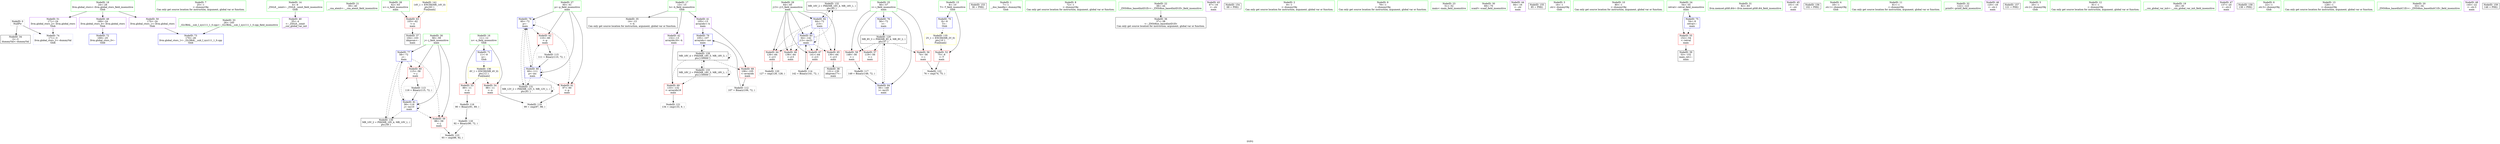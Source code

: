 digraph "SVFG" {
	label="SVFG";

	Node0x55f3ec860cc0 [shape=record,color=grey,label="{NodeID: 0\nNullPtr}"];
	Node0x55f3ec860cc0 -> Node0x55f3ec8765b0[style=solid];
	Node0x55f3ec860cc0 -> Node0x55f3ec879830[style=solid];
	Node0x55f3ec861110 [shape=record,color=green,label="{NodeID: 7\n25\<--1\n\<--dummyObj\nCan only get source location for instruction, argument, global var or function.}"];
	Node0x55f3ec8754d0 [shape=record,color=green,label="{NodeID: 14\n4\<--6\n_ZStL8__ioinit\<--_ZStL8__ioinit_field_insensitive\nGlob }"];
	Node0x55f3ec8754d0 -> Node0x55f3ec876b20[style=solid];
	Node0x55f3ec8759d0 [shape=record,color=green,label="{NodeID: 21\n39\<--40\n__cxa_atexit\<--__cxa_atexit_field_insensitive\n}"];
	Node0x55f3ec876010 [shape=record,color=green,label="{NodeID: 28\n62\<--63\nx\<--x_field_insensitive\nmain\n}"];
	Node0x55f3ec876010 -> Node0x55f3ec878e80[style=solid];
	Node0x55f3ec87c6a0 [shape=record,color=grey,label="{NodeID: 118\n92 = Binary(90, 72, )\n}"];
	Node0x55f3ec87c6a0 -> Node0x55f3ec87ce20[style=solid];
	Node0x55f3ec8766b0 [shape=record,color=black,label="{NodeID: 35\n14\<--13\n\<--h\nCan only get source location for instruction, argument, global var or function.}"];
	Node0x55f3ec876cc0 [shape=record,color=purple,label="{NodeID: 42\n132\<--13\narrayidx18\<--h\nmain\n}"];
	Node0x55f3ec876cc0 -> Node0x55f3ec879360[style=solid];
	Node0x55f3ec882cd0 [shape=record,color=black,label="{NodeID: 132\nMR_16V_2 = PHI(MR_16V_4, MR_16V_1, )\npts\{65 \}\n}"];
	Node0x55f3ec882cd0 -> Node0x55f3ec879ee0[style=dashed];
	Node0x55f3ec878290 [shape=record,color=purple,label="{NodeID: 49\n169\<--24\nllvm.global_ctors_0\<--llvm.global_ctors\nGlob }"];
	Node0x55f3ec878290 -> Node0x55f3ec879630[style=solid];
	Node0x55f3ec8788d0 [shape=record,color=red,label="{NodeID: 56\n74\<--56\n\<--i\nmain\n}"];
	Node0x55f3ec8788d0 -> Node0x55f3ec87cca0[style=solid];
	Node0x55f3ec878e80 [shape=record,color=red,label="{NodeID: 63\n103\<--62\n\<--x\nmain\n}"];
	Node0x55f3ec878e80 -> Node0x55f3ec8768b0[style=solid];
	Node0x55f3ec88aa40 [shape=record,color=black,label="{NodeID: 153\n36 = PHI()\n}"];
	Node0x55f3ec879430 [shape=record,color=blue,label="{NodeID: 70\n8\<--9\nT\<--\nGlob }"];
	Node0x55f3ec879430 -> Node0x55f3ec883bd0[style=dashed];
	Node0x55f3ec879ad0 [shape=record,color=blue,label="{NodeID: 77\n58\<--72\nj\<--\nmain\n}"];
	Node0x55f3ec879ad0 -> Node0x55f3ec878b40[style=dashed];
	Node0x55f3ec879ad0 -> Node0x55f3ec878c10[style=dashed];
	Node0x55f3ec879ad0 -> Node0x55f3ec879e10[style=dashed];
	Node0x55f3ec879ad0 -> Node0x55f3ec8822d0[style=dashed];
	Node0x55f3ec87a080 [shape=record,color=blue,label="{NodeID: 84\n56\<--149\ni\<--inc25\nmain\n}"];
	Node0x55f3ec87a080 -> Node0x55f3ec881dd0[style=dashed];
	Node0x55f3ec8614d0 [shape=record,color=green,label="{NodeID: 1\n7\<--1\n__dso_handle\<--dummyObj\nGlob }"];
	Node0x55f3ec8611a0 [shape=record,color=green,label="{NodeID: 8\n72\<--1\n\<--dummyObj\nCan only get source location for instruction, argument, global var or function.}"];
	Node0x55f3ec875560 [shape=record,color=green,label="{NodeID: 15\n8\<--10\nT\<--T_field_insensitive\nGlob }"];
	Node0x55f3ec875560 -> Node0x55f3ec878590[style=solid];
	Node0x55f3ec875560 -> Node0x55f3ec879430[style=solid];
	Node0x55f3ec875ad0 [shape=record,color=green,label="{NodeID: 22\n38\<--44\n_ZNSt8ios_base4InitD1Ev\<--_ZNSt8ios_base4InitD1Ev_field_insensitive\n}"];
	Node0x55f3ec875ad0 -> Node0x55f3ec8767b0[style=solid];
	Node0x55f3ec87bda0 [shape=record,color=grey,label="{NodeID: 112\n107 = Binary(106, 72, )\n}"];
	Node0x55f3ec87bda0 -> Node0x55f3ec879c70[style=solid];
	Node0x55f3ec8760e0 [shape=record,color=green,label="{NodeID: 29\n64\<--65\nj13\<--j13_field_insensitive\nmain\n}"];
	Node0x55f3ec8760e0 -> Node0x55f3ec878f50[style=solid];
	Node0x55f3ec8760e0 -> Node0x55f3ec879020[style=solid];
	Node0x55f3ec8760e0 -> Node0x55f3ec8790f0[style=solid];
	Node0x55f3ec8760e0 -> Node0x55f3ec8791c0[style=solid];
	Node0x55f3ec8760e0 -> Node0x55f3ec879ee0[style=solid];
	Node0x55f3ec8760e0 -> Node0x55f3ec879fb0[style=solid];
	Node0x55f3ec87c820 [shape=record,color=grey,label="{NodeID: 119\n99 = cmp(97, 98, )\n}"];
	Node0x55f3ec8767b0 [shape=record,color=black,label="{NodeID: 36\n37\<--38\n\<--_ZNSt8ios_base4InitD1Ev\nCan only get source location for instruction, argument, global var or function.}"];
	Node0x55f3ec876d90 [shape=record,color=purple,label="{NodeID: 43\n67\<--16\n\<--.str\nmain\n}"];
	Node0x55f3ec8831d0 [shape=record,color=black,label="{NodeID: 133\nMR_18V_2 = PHI(MR_18V_3, MR_18V_1, )\npts\{150000 \}\n}"];
	Node0x55f3ec8831d0 -> Node0x55f3ec879360[style=dashed];
	Node0x55f3ec8831d0 -> Node0x55f3ec8818d0[style=dashed];
	Node0x55f3ec8831d0 -> Node0x55f3ec8831d0[style=dashed];
	Node0x55f3ec878390 [shape=record,color=purple,label="{NodeID: 50\n170\<--24\nllvm.global_ctors_1\<--llvm.global_ctors\nGlob }"];
	Node0x55f3ec878390 -> Node0x55f3ec879730[style=solid];
	Node0x55f3ec8789a0 [shape=record,color=red,label="{NodeID: 57\n119\<--56\n\<--i\nmain\n}"];
	Node0x55f3ec878f50 [shape=record,color=red,label="{NodeID: 64\n126\<--64\n\<--j13\nmain\n}"];
	Node0x55f3ec878f50 -> Node0x55f3ec87c9a0[style=solid];
	Node0x55f3ec88ab40 [shape=record,color=black,label="{NodeID: 154\n68 = PHI()\n}"];
	Node0x55f3ec879530 [shape=record,color=blue,label="{NodeID: 71\n11\<--9\nn\<--\nGlob }"];
	Node0x55f3ec879530 -> Node0x55f3ec8846f0[style=dashed];
	Node0x55f3ec879ba0 [shape=record,color=blue,label="{NodeID: 78\n60\<--72\np\<--\nmain\n}"];
	Node0x55f3ec879ba0 -> Node0x55f3ec878ce0[style=dashed];
	Node0x55f3ec879ba0 -> Node0x55f3ec878db0[style=dashed];
	Node0x55f3ec879ba0 -> Node0x55f3ec879ba0[style=dashed];
	Node0x55f3ec879ba0 -> Node0x55f3ec879d40[style=dashed];
	Node0x55f3ec879ba0 -> Node0x55f3ec8827d0[style=dashed];
	Node0x55f3ec861020 [shape=record,color=green,label="{NodeID: 2\n9\<--1\n\<--dummyObj\nCan only get source location for instruction, argument, global var or function.}"];
	Node0x55f3ec862460 [shape=record,color=green,label="{NodeID: 9\n79\<--1\n\<--dummyObj\nCan only get source location for instruction, argument, global var or function.}"];
	Node0x55f3ec8755f0 [shape=record,color=green,label="{NodeID: 16\n11\<--12\nn\<--n_field_insensitive\nGlob }"];
	Node0x55f3ec8755f0 -> Node0x55f3ec878660[style=solid];
	Node0x55f3ec8755f0 -> Node0x55f3ec878730[style=solid];
	Node0x55f3ec8755f0 -> Node0x55f3ec879530[style=solid];
	Node0x55f3ec875bd0 [shape=record,color=green,label="{NodeID: 23\n51\<--52\nmain\<--main_field_insensitive\n}"];
	Node0x55f3ec87bf20 [shape=record,color=grey,label="{NodeID: 113\n116 = Binary(115, 72, )\n}"];
	Node0x55f3ec87bf20 -> Node0x55f3ec879e10[style=solid];
	Node0x55f3ec8761b0 [shape=record,color=green,label="{NodeID: 30\n69\<--70\nscanf\<--scanf_field_insensitive\n}"];
	Node0x55f3ec87c9a0 [shape=record,color=grey,label="{NodeID: 120\n127 = cmp(126, 128, )\n}"];
	Node0x55f3ec8768b0 [shape=record,color=black,label="{NodeID: 37\n104\<--103\nidxprom\<--\nmain\n}"];
	Node0x55f3ec876e60 [shape=record,color=purple,label="{NodeID: 44\n84\<--16\n\<--.str\nmain\n}"];
	Node0x55f3ec878490 [shape=record,color=purple,label="{NodeID: 51\n171\<--24\nllvm.global_ctors_2\<--llvm.global_ctors\nGlob }"];
	Node0x55f3ec878490 -> Node0x55f3ec879830[style=solid];
	Node0x55f3ec884b50 [shape=record,color=yellow,style=double,label="{NodeID: 141\n14V_1 = ENCHI(MR_14V_0)\npts\{63 \}\nFun[main]}"];
	Node0x55f3ec884b50 -> Node0x55f3ec878e80[style=dashed];
	Node0x55f3ec878a70 [shape=record,color=red,label="{NodeID: 58\n148\<--56\n\<--i\nmain\n}"];
	Node0x55f3ec878a70 -> Node0x55f3ec87c520[style=solid];
	Node0x55f3ec879020 [shape=record,color=red,label="{NodeID: 65\n130\<--64\n\<--j13\nmain\n}"];
	Node0x55f3ec879020 -> Node0x55f3ec876980[style=solid];
	Node0x55f3ec88ae50 [shape=record,color=black,label="{NodeID: 155\n85 = PHI()\n}"];
	Node0x55f3ec879630 [shape=record,color=blue,label="{NodeID: 72\n169\<--25\nllvm.global_ctors_0\<--\nGlob }"];
	Node0x55f3ec879c70 [shape=record,color=blue,label="{NodeID: 79\n105\<--107\narrayidx\<--xor\nmain\n}"];
	Node0x55f3ec879c70 -> Node0x55f3ec8818d0[style=dashed];
	Node0x55f3ec85fdd0 [shape=record,color=green,label="{NodeID: 3\n16\<--1\n.str\<--dummyObj\nGlob }"];
	Node0x55f3ec862530 [shape=record,color=green,label="{NodeID: 10\n80\<--1\n\<--dummyObj\nCan only get source location for instruction, argument, global var or function.}"];
	Node0x55f3ec875680 [shape=record,color=green,label="{NodeID: 17\n13\<--15\nh\<--h_field_insensitive\nGlob }"];
	Node0x55f3ec875680 -> Node0x55f3ec8766b0[style=solid];
	Node0x55f3ec875680 -> Node0x55f3ec876bf0[style=solid];
	Node0x55f3ec875680 -> Node0x55f3ec876cc0[style=solid];
	Node0x55f3ec875cd0 [shape=record,color=green,label="{NodeID: 24\n54\<--55\nretval\<--retval_field_insensitive\nmain\n}"];
	Node0x55f3ec875cd0 -> Node0x55f3ec878800[style=solid];
	Node0x55f3ec875cd0 -> Node0x55f3ec879930[style=solid];
	Node0x55f3ec87c0a0 [shape=record,color=grey,label="{NodeID: 114\n142 = Binary(141, 72, )\n}"];
	Node0x55f3ec87c0a0 -> Node0x55f3ec879fb0[style=solid];
	Node0x55f3ec8762b0 [shape=record,color=green,label="{NodeID: 31\n82\<--83\nllvm.memset.p0i8.i64\<--llvm.memset.p0i8.i64_field_insensitive\n}"];
	Node0x55f3ec87cb20 [shape=record,color=grey,label="{NodeID: 121\n134 = cmp(133, 9, )\n}"];
	Node0x55f3ec876980 [shape=record,color=black,label="{NodeID: 38\n131\<--130\nidxprom17\<--\nmain\n}"];
	Node0x55f3ec8818d0 [shape=record,color=black,label="{NodeID: 128\nMR_18V_4 = PHI(MR_18V_5, MR_18V_3, )\npts\{150000 \}\n}"];
	Node0x55f3ec8818d0 -> Node0x55f3ec879290[style=dashed];
	Node0x55f3ec8818d0 -> Node0x55f3ec879360[style=dashed];
	Node0x55f3ec8818d0 -> Node0x55f3ec879c70[style=dashed];
	Node0x55f3ec8818d0 -> Node0x55f3ec8818d0[style=dashed];
	Node0x55f3ec8818d0 -> Node0x55f3ec8831d0[style=dashed];
	Node0x55f3ec876f30 [shape=record,color=purple,label="{NodeID: 45\n101\<--16\n\<--.str\nmain\n}"];
	Node0x55f3ec883bd0 [shape=record,color=yellow,style=double,label="{NodeID: 135\n2V_1 = ENCHI(MR_2V_0)\npts\{10 \}\nFun[main]}"];
	Node0x55f3ec883bd0 -> Node0x55f3ec878590[style=dashed];
	Node0x55f3ec878590 [shape=record,color=red,label="{NodeID: 52\n75\<--8\n\<--T\nmain\n}"];
	Node0x55f3ec878590 -> Node0x55f3ec87cca0[style=solid];
	Node0x55f3ec878b40 [shape=record,color=red,label="{NodeID: 59\n88\<--58\n\<--j\nmain\n}"];
	Node0x55f3ec878b40 -> Node0x55f3ec87ce20[style=solid];
	Node0x55f3ec8790f0 [shape=record,color=red,label="{NodeID: 66\n136\<--64\n\<--j13\nmain\n}"];
	Node0x55f3ec88af50 [shape=record,color=black,label="{NodeID: 156\n102 = PHI()\n}"];
	Node0x55f3ec879730 [shape=record,color=blue,label="{NodeID: 73\n170\<--26\nllvm.global_ctors_1\<--_GLOBAL__sub_I_xyz111_1_0.cpp\nGlob }"];
	Node0x55f3ec879d40 [shape=record,color=blue,label="{NodeID: 80\n60\<--111\np\<--inc\nmain\n}"];
	Node0x55f3ec879d40 -> Node0x55f3ec878ce0[style=dashed];
	Node0x55f3ec879d40 -> Node0x55f3ec878db0[style=dashed];
	Node0x55f3ec879d40 -> Node0x55f3ec879ba0[style=dashed];
	Node0x55f3ec879d40 -> Node0x55f3ec879d40[style=dashed];
	Node0x55f3ec879d40 -> Node0x55f3ec8827d0[style=dashed];
	Node0x55f3ec874ec0 [shape=record,color=green,label="{NodeID: 4\n18\<--1\n.str.1\<--dummyObj\nGlob }"];
	Node0x55f3ec875320 [shape=record,color=green,label="{NodeID: 11\n81\<--1\n\<--dummyObj\nCan only get source location for instruction, argument, global var or function.}"];
	Node0x55f3ec875710 [shape=record,color=green,label="{NodeID: 18\n24\<--28\nllvm.global_ctors\<--llvm.global_ctors_field_insensitive\nGlob }"];
	Node0x55f3ec875710 -> Node0x55f3ec878290[style=solid];
	Node0x55f3ec875710 -> Node0x55f3ec878390[style=solid];
	Node0x55f3ec875710 -> Node0x55f3ec878490[style=solid];
	Node0x55f3ec875da0 [shape=record,color=green,label="{NodeID: 25\n56\<--57\ni\<--i_field_insensitive\nmain\n}"];
	Node0x55f3ec875da0 -> Node0x55f3ec8788d0[style=solid];
	Node0x55f3ec875da0 -> Node0x55f3ec8789a0[style=solid];
	Node0x55f3ec875da0 -> Node0x55f3ec878a70[style=solid];
	Node0x55f3ec875da0 -> Node0x55f3ec879a00[style=solid];
	Node0x55f3ec875da0 -> Node0x55f3ec87a080[style=solid];
	Node0x55f3ec87c220 [shape=record,color=grey,label="{NodeID: 115\n111 = Binary(110, 72, )\n}"];
	Node0x55f3ec87c220 -> Node0x55f3ec879d40[style=solid];
	Node0x55f3ec8763b0 [shape=record,color=green,label="{NodeID: 32\n122\<--123\nprintf\<--printf_field_insensitive\n}"];
	Node0x55f3ec87cca0 [shape=record,color=grey,label="{NodeID: 122\n76 = cmp(74, 75, )\n}"];
	Node0x55f3ec876a50 [shape=record,color=black,label="{NodeID: 39\n53\<--152\nmain_ret\<--\nmain\n}"];
	Node0x55f3ec881dd0 [shape=record,color=black,label="{NodeID: 129\nMR_8V_3 = PHI(MR_8V_4, MR_8V_2, )\npts\{57 \}\n}"];
	Node0x55f3ec881dd0 -> Node0x55f3ec8788d0[style=dashed];
	Node0x55f3ec881dd0 -> Node0x55f3ec8789a0[style=dashed];
	Node0x55f3ec881dd0 -> Node0x55f3ec878a70[style=dashed];
	Node0x55f3ec881dd0 -> Node0x55f3ec87a080[style=dashed];
	Node0x55f3ec877000 [shape=record,color=purple,label="{NodeID: 46\n120\<--18\n\<--.str.1\nmain\n}"];
	Node0x55f3ec8846f0 [shape=record,color=yellow,style=double,label="{NodeID: 136\n4V_1 = ENCHI(MR_4V_0)\npts\{12 \}\nFun[main]}"];
	Node0x55f3ec8846f0 -> Node0x55f3ec878660[style=dashed];
	Node0x55f3ec8846f0 -> Node0x55f3ec878730[style=dashed];
	Node0x55f3ec878660 [shape=record,color=red,label="{NodeID: 53\n89\<--11\n\<--n\nmain\n}"];
	Node0x55f3ec878660 -> Node0x55f3ec87c3a0[style=solid];
	Node0x55f3ec878c10 [shape=record,color=red,label="{NodeID: 60\n115\<--58\n\<--j\nmain\n}"];
	Node0x55f3ec878c10 -> Node0x55f3ec87bf20[style=solid];
	Node0x55f3ec8791c0 [shape=record,color=red,label="{NodeID: 67\n141\<--64\n\<--j13\nmain\n}"];
	Node0x55f3ec8791c0 -> Node0x55f3ec87c0a0[style=solid];
	Node0x55f3ec88b050 [shape=record,color=black,label="{NodeID: 157\n121 = PHI()\n}"];
	Node0x55f3ec879830 [shape=record,color=blue, style = dotted,label="{NodeID: 74\n171\<--3\nllvm.global_ctors_2\<--dummyVal\nGlob }"];
	Node0x55f3ec879e10 [shape=record,color=blue,label="{NodeID: 81\n58\<--116\nj\<--inc10\nmain\n}"];
	Node0x55f3ec879e10 -> Node0x55f3ec878b40[style=dashed];
	Node0x55f3ec879e10 -> Node0x55f3ec878c10[style=dashed];
	Node0x55f3ec879e10 -> Node0x55f3ec879e10[style=dashed];
	Node0x55f3ec879e10 -> Node0x55f3ec8822d0[style=dashed];
	Node0x55f3ec8619d0 [shape=record,color=green,label="{NodeID: 5\n20\<--1\n.str.2\<--dummyObj\nGlob }"];
	Node0x55f3ec8753b0 [shape=record,color=green,label="{NodeID: 12\n91\<--1\n\<--dummyObj\nCan only get source location for instruction, argument, global var or function.}"];
	Node0x55f3ec8757d0 [shape=record,color=green,label="{NodeID: 19\n29\<--30\n__cxx_global_var_init\<--__cxx_global_var_init_field_insensitive\n}"];
	Node0x55f3ec875e70 [shape=record,color=green,label="{NodeID: 26\n58\<--59\nj\<--j_field_insensitive\nmain\n}"];
	Node0x55f3ec875e70 -> Node0x55f3ec878b40[style=solid];
	Node0x55f3ec875e70 -> Node0x55f3ec878c10[style=solid];
	Node0x55f3ec875e70 -> Node0x55f3ec879ad0[style=solid];
	Node0x55f3ec875e70 -> Node0x55f3ec879e10[style=solid];
	Node0x55f3ec87c3a0 [shape=record,color=grey,label="{NodeID: 116\n90 = Binary(91, 89, )\n}"];
	Node0x55f3ec87c3a0 -> Node0x55f3ec87c6a0[style=solid];
	Node0x55f3ec8764b0 [shape=record,color=green,label="{NodeID: 33\n26\<--165\n_GLOBAL__sub_I_xyz111_1_0.cpp\<--_GLOBAL__sub_I_xyz111_1_0.cpp_field_insensitive\n}"];
	Node0x55f3ec8764b0 -> Node0x55f3ec879730[style=solid];
	Node0x55f3ec87ce20 [shape=record,color=grey,label="{NodeID: 123\n93 = cmp(88, 92, )\n}"];
	Node0x55f3ec876b20 [shape=record,color=purple,label="{NodeID: 40\n35\<--4\n\<--_ZStL8__ioinit\n__cxx_global_var_init\n}"];
	Node0x55f3ec8822d0 [shape=record,color=black,label="{NodeID: 130\nMR_10V_2 = PHI(MR_10V_4, MR_10V_1, )\npts\{59 \}\n}"];
	Node0x55f3ec8822d0 -> Node0x55f3ec879ad0[style=dashed];
	Node0x55f3ec8770d0 [shape=record,color=purple,label="{NodeID: 47\n137\<--20\n\<--.str.2\nmain\n}"];
	Node0x55f3ec878730 [shape=record,color=red,label="{NodeID: 54\n98\<--11\n\<--n\nmain\n}"];
	Node0x55f3ec878730 -> Node0x55f3ec87c820[style=solid];
	Node0x55f3ec878ce0 [shape=record,color=red,label="{NodeID: 61\n97\<--60\n\<--p\nmain\n}"];
	Node0x55f3ec878ce0 -> Node0x55f3ec87c820[style=solid];
	Node0x55f3ec879290 [shape=record,color=red,label="{NodeID: 68\n106\<--105\n\<--arrayidx\nmain\n}"];
	Node0x55f3ec879290 -> Node0x55f3ec87bda0[style=solid];
	Node0x55f3ec88b870 [shape=record,color=black,label="{NodeID: 158\n138 = PHI()\n}"];
	Node0x55f3ec879930 [shape=record,color=blue,label="{NodeID: 75\n54\<--9\nretval\<--\nmain\n}"];
	Node0x55f3ec879930 -> Node0x55f3ec878800[style=dashed];
	Node0x55f3ec879ee0 [shape=record,color=blue,label="{NodeID: 82\n64\<--72\nj13\<--\nmain\n}"];
	Node0x55f3ec879ee0 -> Node0x55f3ec878f50[style=dashed];
	Node0x55f3ec879ee0 -> Node0x55f3ec879020[style=dashed];
	Node0x55f3ec879ee0 -> Node0x55f3ec8790f0[style=dashed];
	Node0x55f3ec879ee0 -> Node0x55f3ec8791c0[style=dashed];
	Node0x55f3ec879ee0 -> Node0x55f3ec879fb0[style=dashed];
	Node0x55f3ec879ee0 -> Node0x55f3ec882cd0[style=dashed];
	Node0x55f3ec862260 [shape=record,color=green,label="{NodeID: 6\n22\<--1\n.str.3\<--dummyObj\nGlob }"];
	Node0x55f3ec875440 [shape=record,color=green,label="{NodeID: 13\n128\<--1\n\<--dummyObj\nCan only get source location for instruction, argument, global var or function.}"];
	Node0x55f3ec8758d0 [shape=record,color=green,label="{NodeID: 20\n33\<--34\n_ZNSt8ios_base4InitC1Ev\<--_ZNSt8ios_base4InitC1Ev_field_insensitive\n}"];
	Node0x55f3ec875f40 [shape=record,color=green,label="{NodeID: 27\n60\<--61\np\<--p_field_insensitive\nmain\n}"];
	Node0x55f3ec875f40 -> Node0x55f3ec878ce0[style=solid];
	Node0x55f3ec875f40 -> Node0x55f3ec878db0[style=solid];
	Node0x55f3ec875f40 -> Node0x55f3ec879ba0[style=solid];
	Node0x55f3ec875f40 -> Node0x55f3ec879d40[style=solid];
	Node0x55f3ec87c520 [shape=record,color=grey,label="{NodeID: 117\n149 = Binary(148, 72, )\n}"];
	Node0x55f3ec87c520 -> Node0x55f3ec87a080[style=solid];
	Node0x55f3ec8765b0 [shape=record,color=black,label="{NodeID: 34\n2\<--3\ndummyVal\<--dummyVal\n}"];
	Node0x55f3ec876bf0 [shape=record,color=purple,label="{NodeID: 41\n105\<--13\narrayidx\<--h\nmain\n}"];
	Node0x55f3ec876bf0 -> Node0x55f3ec879290[style=solid];
	Node0x55f3ec876bf0 -> Node0x55f3ec879c70[style=solid];
	Node0x55f3ec8827d0 [shape=record,color=black,label="{NodeID: 131\nMR_12V_2 = PHI(MR_12V_3, MR_12V_1, )\npts\{61 \}\n}"];
	Node0x55f3ec8827d0 -> Node0x55f3ec879ba0[style=dashed];
	Node0x55f3ec8827d0 -> Node0x55f3ec8827d0[style=dashed];
	Node0x55f3ec8781c0 [shape=record,color=purple,label="{NodeID: 48\n145\<--22\n\<--.str.3\nmain\n}"];
	Node0x55f3ec878800 [shape=record,color=red,label="{NodeID: 55\n152\<--54\n\<--retval\nmain\n}"];
	Node0x55f3ec878800 -> Node0x55f3ec876a50[style=solid];
	Node0x55f3ec878db0 [shape=record,color=red,label="{NodeID: 62\n110\<--60\n\<--p\nmain\n}"];
	Node0x55f3ec878db0 -> Node0x55f3ec87c220[style=solid];
	Node0x55f3ec879360 [shape=record,color=red,label="{NodeID: 69\n133\<--132\n\<--arrayidx18\nmain\n}"];
	Node0x55f3ec879360 -> Node0x55f3ec87cb20[style=solid];
	Node0x55f3ec88b970 [shape=record,color=black,label="{NodeID: 159\n146 = PHI()\n}"];
	Node0x55f3ec879a00 [shape=record,color=blue,label="{NodeID: 76\n56\<--72\ni\<--\nmain\n}"];
	Node0x55f3ec879a00 -> Node0x55f3ec881dd0[style=dashed];
	Node0x55f3ec879fb0 [shape=record,color=blue,label="{NodeID: 83\n64\<--142\nj13\<--inc21\nmain\n}"];
	Node0x55f3ec879fb0 -> Node0x55f3ec878f50[style=dashed];
	Node0x55f3ec879fb0 -> Node0x55f3ec879020[style=dashed];
	Node0x55f3ec879fb0 -> Node0x55f3ec8790f0[style=dashed];
	Node0x55f3ec879fb0 -> Node0x55f3ec8791c0[style=dashed];
	Node0x55f3ec879fb0 -> Node0x55f3ec879fb0[style=dashed];
	Node0x55f3ec879fb0 -> Node0x55f3ec882cd0[style=dashed];
}
